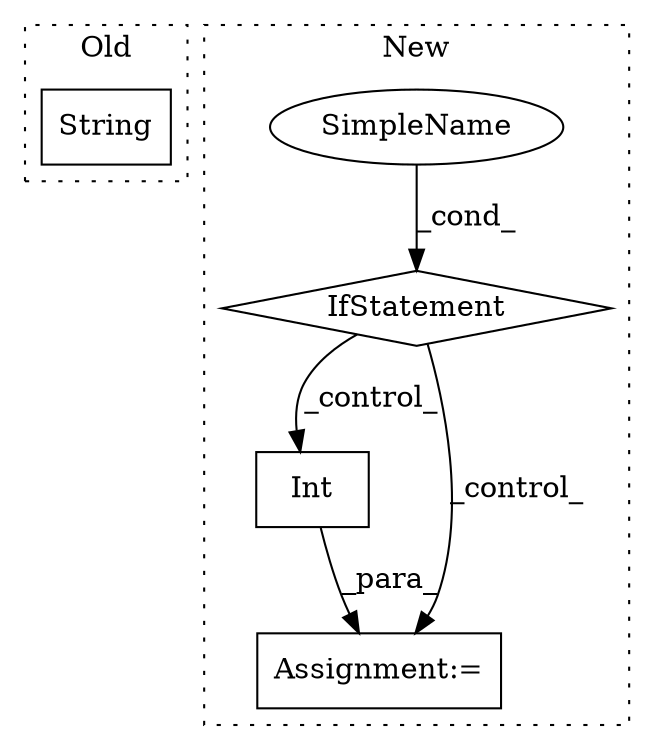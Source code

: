 digraph G {
subgraph cluster0 {
1 [label="String" a="32" s="1852,1860" l="7,1" shape="box"];
label = "Old";
style="dotted";
}
subgraph cluster1 {
2 [label="Int" a="32" s="1499,1524" l="4,1" shape="box"];
3 [label="Assignment:=" a="7" s="1498" l="1" shape="box"];
4 [label="SimpleName" a="42" s="" l="" shape="ellipse"];
5 [label="IfStatement" a="25" s="1403,1423" l="4,2" shape="diamond"];
label = "New";
style="dotted";
}
2 -> 3 [label="_para_"];
4 -> 5 [label="_cond_"];
5 -> 3 [label="_control_"];
5 -> 2 [label="_control_"];
}